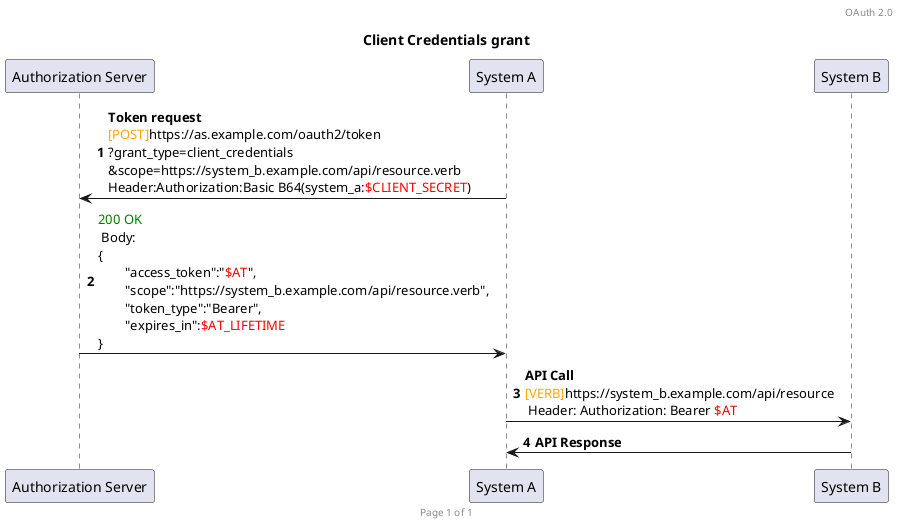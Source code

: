 @startuml

header OAuth 2.0
footer Page %page% of %lastpage%

title Client Credentials grant
autonumber

participant Auth as "Authorization Server"
participant A as "System A"
participant B as "System B"

A -> Auth : **Token request**\n<font color=orange>[POST]</font>https://as.example.com/oauth2/token\n?grant_type=client_credentials\n&scope=https://system_b.example.com/api/resource.verb\nHeader:Authorization:Basic B64(system_a:<font color=red>$CLIENT_SECRET</font>)
Auth -> A : <font color=green>200 OK</font> \n Body: \n{\n\t"access_token":"<font color=red>$AT</font>",\n\t"scope":"https://system_b.example.com/api/resource.verb",\n\t"token_type":"Bearer",\n\t"expires_in":<font color=red>$AT_LIFETIME</font>\n}

A -> B : **API Call** \n<font color=orange>[VERB]</font>https://system_b.example.com/api/resource\n Header: Authorization: Bearer <font color=red>$AT</font>
B -> A : **API Response**
@enduml
